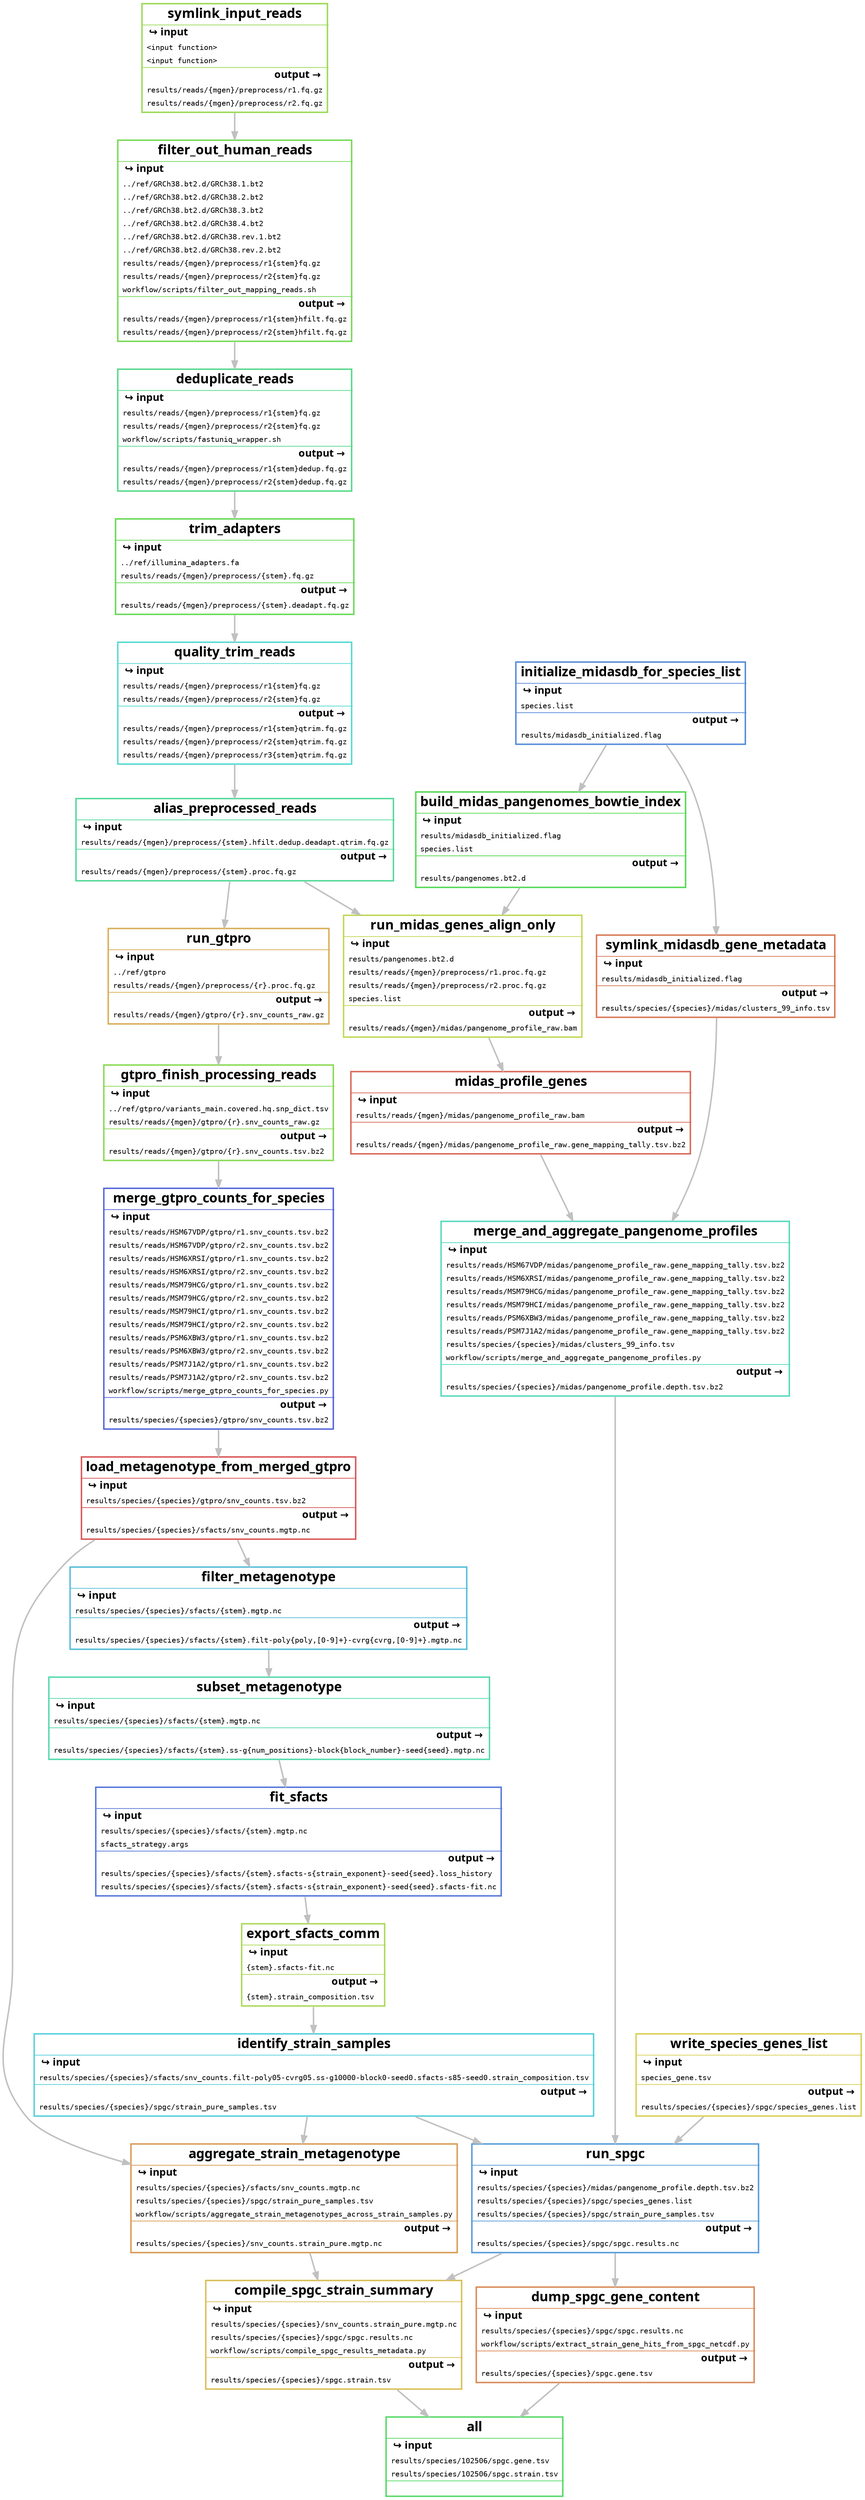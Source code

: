 digraph snakemake_dag {
    graph[bgcolor=white, margin=0];
    node[shape=box, style=rounded, fontname=sans,                 fontsize=10, penwidth=2];
    edge[penwidth=2, color=grey];
0 [ shape=none, margin=0, label=<<table border="2" color="#57D968" cellspacing="3" cellborder="0">
<tr><td>
<b><font point-size="18">all</font></b>
</td></tr>
<hr/>
<tr><td align="left"> <b><font point-size="14">&#8618; input</font></b> </td></tr>
<tr>
<td align="left"><font face="monospace">results/species/102506/spgc.gene.tsv</font></td>
</tr>
<tr>
<td align="left"><font face="monospace">results/species/102506/spgc.strain.tsv</font></td>
</tr>
<hr/>
<tr><td align="right">  </td> </tr>
</table>>]
1 [ shape=none, margin=0, label=<<table border="2" color="#D9BF57" cellspacing="3" cellborder="0">
<tr><td>
<b><font point-size="18">compile_spgc_strain_summary</font></b>
</td></tr>
<hr/>
<tr><td align="left"> <b><font point-size="14">&#8618; input</font></b> </td></tr>
<tr>
<td align="left"><font face="monospace">results/species/{species}/snv_counts.strain_pure.mgtp.nc</font></td>
</tr>
<tr>
<td align="left"><font face="monospace">results/species/{species}/spgc/spgc.results.nc</font></td>
</tr>
<tr>
<td align="left"><font face="monospace">workflow/scripts/compile_spgc_results_metadata.py</font></td>
</tr>
<hr/>
<tr><td align="right"> <b><font point-size="14">output &rarr;</font></b> </td> </tr>
<tr>
<td align="left"><font face="monospace">results/species/{species}/spgc.strain.tsv</font></td></tr>
</table>>]
2 [ shape=none, margin=0, label=<<table border="2" color="#D99C57" cellspacing="3" cellborder="0">
<tr><td>
<b><font point-size="18">aggregate_strain_metagenotype</font></b>
</td></tr>
<hr/>
<tr><td align="left"> <b><font point-size="14">&#8618; input</font></b> </td></tr>
<tr>
<td align="left"><font face="monospace">results/species/{species}/sfacts/snv_counts.mgtp.nc</font></td>
</tr>
<tr>
<td align="left"><font face="monospace">results/species/{species}/spgc/strain_pure_samples.tsv</font></td>
</tr>
<tr>
<td align="left"><font face="monospace">workflow/scripts/aggregate_strain_metagenotypes_across_strain_samples.py</font></td>
</tr>
<hr/>
<tr><td align="right"> <b><font point-size="14">output &rarr;</font></b> </td> </tr>
<tr>
<td align="left"><font face="monospace">results/species/{species}/snv_counts.strain_pure.mgtp.nc</font></td></tr>
</table>>]
3 [ shape=none, margin=0, label=<<table border="2" color="#D95757" cellspacing="3" cellborder="0">
<tr><td>
<b><font point-size="18">load_metagenotype_from_merged_gtpro</font></b>
</td></tr>
<hr/>
<tr><td align="left"> <b><font point-size="14">&#8618; input</font></b> </td></tr>
<tr>
<td align="left"><font face="monospace">results/species/{species}/gtpro/snv_counts.tsv.bz2</font></td>
</tr>
<hr/>
<tr><td align="right"> <b><font point-size="14">output &rarr;</font></b> </td> </tr>
<tr>
<td align="left"><font face="monospace">results/species/{species}/sfacts/snv_counts.mgtp.nc</font></td></tr>
</table>>]
4 [ shape=none, margin=0, label=<<table border="2" color="#5768D9" cellspacing="3" cellborder="0">
<tr><td>
<b><font point-size="18">merge_gtpro_counts_for_species</font></b>
</td></tr>
<hr/>
<tr><td align="left"> <b><font point-size="14">&#8618; input</font></b> </td></tr>
<tr>
<td align="left"><font face="monospace">results/reads/HSM67VDP/gtpro/r1.snv_counts.tsv.bz2</font></td>
</tr>
<tr>
<td align="left"><font face="monospace">results/reads/HSM67VDP/gtpro/r2.snv_counts.tsv.bz2</font></td>
</tr>
<tr>
<td align="left"><font face="monospace">results/reads/HSM6XRSI/gtpro/r1.snv_counts.tsv.bz2</font></td>
</tr>
<tr>
<td align="left"><font face="monospace">results/reads/HSM6XRSI/gtpro/r2.snv_counts.tsv.bz2</font></td>
</tr>
<tr>
<td align="left"><font face="monospace">results/reads/MSM79HCG/gtpro/r1.snv_counts.tsv.bz2</font></td>
</tr>
<tr>
<td align="left"><font face="monospace">results/reads/MSM79HCG/gtpro/r2.snv_counts.tsv.bz2</font></td>
</tr>
<tr>
<td align="left"><font face="monospace">results/reads/MSM79HCI/gtpro/r1.snv_counts.tsv.bz2</font></td>
</tr>
<tr>
<td align="left"><font face="monospace">results/reads/MSM79HCI/gtpro/r2.snv_counts.tsv.bz2</font></td>
</tr>
<tr>
<td align="left"><font face="monospace">results/reads/PSM6XBW3/gtpro/r1.snv_counts.tsv.bz2</font></td>
</tr>
<tr>
<td align="left"><font face="monospace">results/reads/PSM6XBW3/gtpro/r2.snv_counts.tsv.bz2</font></td>
</tr>
<tr>
<td align="left"><font face="monospace">results/reads/PSM7J1A2/gtpro/r1.snv_counts.tsv.bz2</font></td>
</tr>
<tr>
<td align="left"><font face="monospace">results/reads/PSM7J1A2/gtpro/r2.snv_counts.tsv.bz2</font></td>
</tr>
<tr>
<td align="left"><font face="monospace">workflow/scripts/merge_gtpro_counts_for_species.py</font></td>
</tr>
<hr/>
<tr><td align="right"> <b><font point-size="14">output &rarr;</font></b> </td> </tr>
<tr>
<td align="left"><font face="monospace">results/species/{species}/gtpro/snv_counts.tsv.bz2</font></td></tr>
</table>>]
5 [ shape=none, margin=0, label=<<table border="2" color="#8BD957" cellspacing="3" cellborder="0">
<tr><td>
<b><font point-size="18">gtpro_finish_processing_reads</font></b>
</td></tr>
<hr/>
<tr><td align="left"> <b><font point-size="14">&#8618; input</font></b> </td></tr>
<tr>
<td align="left"><font face="monospace">../ref/gtpro/variants_main.covered.hq.snp_dict.tsv</font></td>
</tr>
<tr>
<td align="left"><font face="monospace">results/reads/{mgen}/gtpro/{r}.snv_counts_raw.gz</font></td>
</tr>
<hr/>
<tr><td align="right"> <b><font point-size="14">output &rarr;</font></b> </td> </tr>
<tr>
<td align="left"><font face="monospace">results/reads/{mgen}/gtpro/{r}.snv_counts.tsv.bz2</font></td></tr>
</table>>]
6 [ shape=none, margin=0, label=<<table border="2" color="#D9AD57" cellspacing="3" cellborder="0">
<tr><td>
<b><font point-size="18">run_gtpro</font></b>
</td></tr>
<hr/>
<tr><td align="left"> <b><font point-size="14">&#8618; input</font></b> </td></tr>
<tr>
<td align="left"><font face="monospace">../ref/gtpro</font></td>
</tr>
<tr>
<td align="left"><font face="monospace">results/reads/{mgen}/preprocess/{r}.proc.fq.gz</font></td>
</tr>
<hr/>
<tr><td align="right"> <b><font point-size="14">output &rarr;</font></b> </td> </tr>
<tr>
<td align="left"><font face="monospace">results/reads/{mgen}/gtpro/{r}.snv_counts_raw.gz</font></td></tr>
</table>>]
7 [ shape=none, margin=0, label=<<table border="2" color="#57D99C" cellspacing="3" cellborder="0">
<tr><td>
<b><font point-size="18">alias_preprocessed_reads</font></b>
</td></tr>
<hr/>
<tr><td align="left"> <b><font point-size="14">&#8618; input</font></b> </td></tr>
<tr>
<td align="left"><font face="monospace">results/reads/{mgen}/preprocess/{stem}.hfilt.dedup.deadapt.qtrim.fq.gz</font></td>
</tr>
<hr/>
<tr><td align="right"> <b><font point-size="14">output &rarr;</font></b> </td> </tr>
<tr>
<td align="left"><font face="monospace">results/reads/{mgen}/preprocess/{stem}.proc.fq.gz</font></td></tr>
</table>>]
8 [ shape=none, margin=0, label=<<table border="2" color="#57D9D0" cellspacing="3" cellborder="0">
<tr><td>
<b><font point-size="18">quality_trim_reads</font></b>
</td></tr>
<hr/>
<tr><td align="left"> <b><font point-size="14">&#8618; input</font></b> </td></tr>
<tr>
<td align="left"><font face="monospace">results/reads/{mgen}/preprocess/r1{stem}fq.gz</font></td>
</tr>
<tr>
<td align="left"><font face="monospace">results/reads/{mgen}/preprocess/r2{stem}fq.gz</font></td>
</tr>
<hr/>
<tr><td align="right"> <b><font point-size="14">output &rarr;</font></b> </td> </tr>
<tr>
<td align="left"><font face="monospace">results/reads/{mgen}/preprocess/r1{stem}qtrim.fq.gz</font></td></tr>
<tr>
<td align="left"><font face="monospace">results/reads/{mgen}/preprocess/r2{stem}qtrim.fq.gz</font></td></tr>
<tr>
<td align="left"><font face="monospace">results/reads/{mgen}/preprocess/r3{stem}qtrim.fq.gz</font></td></tr>
</table>>]
9 [ shape=none, margin=0, label=<<table border="2" color="#68D957" cellspacing="3" cellborder="0">
<tr><td>
<b><font point-size="18">trim_adapters</font></b>
</td></tr>
<hr/>
<tr><td align="left"> <b><font point-size="14">&#8618; input</font></b> </td></tr>
<tr>
<td align="left"><font face="monospace">../ref/illumina_adapters.fa</font></td>
</tr>
<tr>
<td align="left"><font face="monospace">results/reads/{mgen}/preprocess/{stem}.fq.gz</font></td>
</tr>
<hr/>
<tr><td align="right"> <b><font point-size="14">output &rarr;</font></b> </td> </tr>
<tr>
<td align="left"><font face="monospace">results/reads/{mgen}/preprocess/{stem}.deadapt.fq.gz</font></td></tr>
</table>>]
10 [ shape=none, margin=0, label=<<table border="2" color="#57D98B" cellspacing="3" cellborder="0">
<tr><td>
<b><font point-size="18">deduplicate_reads</font></b>
</td></tr>
<hr/>
<tr><td align="left"> <b><font point-size="14">&#8618; input</font></b> </td></tr>
<tr>
<td align="left"><font face="monospace">results/reads/{mgen}/preprocess/r1{stem}fq.gz</font></td>
</tr>
<tr>
<td align="left"><font face="monospace">results/reads/{mgen}/preprocess/r2{stem}fq.gz</font></td>
</tr>
<tr>
<td align="left"><font face="monospace">workflow/scripts/fastuniq_wrapper.sh</font></td>
</tr>
<hr/>
<tr><td align="right"> <b><font point-size="14">output &rarr;</font></b> </td> </tr>
<tr>
<td align="left"><font face="monospace">results/reads/{mgen}/preprocess/r1{stem}dedup.fq.gz</font></td></tr>
<tr>
<td align="left"><font face="monospace">results/reads/{mgen}/preprocess/r2{stem}dedup.fq.gz</font></td></tr>
</table>>]
11 [ shape=none, margin=0, label=<<table border="2" color="#79D957" cellspacing="3" cellborder="0">
<tr><td>
<b><font point-size="18">filter_out_human_reads</font></b>
</td></tr>
<hr/>
<tr><td align="left"> <b><font point-size="14">&#8618; input</font></b> </td></tr>
<tr>
<td align="left"><font face="monospace">../ref/GRCh38.bt2.d/GRCh38.1.bt2</font></td>
</tr>
<tr>
<td align="left"><font face="monospace">../ref/GRCh38.bt2.d/GRCh38.2.bt2</font></td>
</tr>
<tr>
<td align="left"><font face="monospace">../ref/GRCh38.bt2.d/GRCh38.3.bt2</font></td>
</tr>
<tr>
<td align="left"><font face="monospace">../ref/GRCh38.bt2.d/GRCh38.4.bt2</font></td>
</tr>
<tr>
<td align="left"><font face="monospace">../ref/GRCh38.bt2.d/GRCh38.rev.1.bt2</font></td>
</tr>
<tr>
<td align="left"><font face="monospace">../ref/GRCh38.bt2.d/GRCh38.rev.2.bt2</font></td>
</tr>
<tr>
<td align="left"><font face="monospace">results/reads/{mgen}/preprocess/r1{stem}fq.gz</font></td>
</tr>
<tr>
<td align="left"><font face="monospace">results/reads/{mgen}/preprocess/r2{stem}fq.gz</font></td>
</tr>
<tr>
<td align="left"><font face="monospace">workflow/scripts/filter_out_mapping_reads.sh</font></td>
</tr>
<hr/>
<tr><td align="right"> <b><font point-size="14">output &rarr;</font></b> </td> </tr>
<tr>
<td align="left"><font face="monospace">results/reads/{mgen}/preprocess/r1{stem}hfilt.fq.gz</font></td></tr>
<tr>
<td align="left"><font face="monospace">results/reads/{mgen}/preprocess/r2{stem}hfilt.fq.gz</font></td></tr>
</table>>]
12 [ shape=none, margin=0, label=<<table border="2" color="#9CD957" cellspacing="3" cellborder="0">
<tr><td>
<b><font point-size="18">symlink_input_reads</font></b>
</td></tr>
<hr/>
<tr><td align="left"> <b><font point-size="14">&#8618; input</font></b> </td></tr>
<tr>
<td align="left"><font face="monospace">&lt;input function&gt;</font></td>
</tr>
<tr>
<td align="left"><font face="monospace">&lt;input function&gt;</font></td>
</tr>
<hr/>
<tr><td align="right"> <b><font point-size="14">output &rarr;</font></b> </td> </tr>
<tr>
<td align="left"><font face="monospace">results/reads/{mgen}/preprocess/r1.fq.gz</font></td></tr>
<tr>
<td align="left"><font face="monospace">results/reads/{mgen}/preprocess/r2.fq.gz</font></td></tr>
</table>>]
13 [ shape=none, margin=0, label=<<table border="2" color="#57D0D9" cellspacing="3" cellborder="0">
<tr><td>
<b><font point-size="18">identify_strain_samples</font></b>
</td></tr>
<hr/>
<tr><td align="left"> <b><font point-size="14">&#8618; input</font></b> </td></tr>
<tr>
<td align="left"><font face="monospace">results/species/{species}/sfacts/snv_counts.filt-poly05-cvrg05.ss-g10000-block0-seed0.sfacts-s85-seed0.strain_composition.tsv</font></td>
</tr>
<hr/>
<tr><td align="right"> <b><font point-size="14">output &rarr;</font></b> </td> </tr>
<tr>
<td align="left"><font face="monospace">results/species/{species}/spgc/strain_pure_samples.tsv</font></td></tr>
</table>>]
14 [ shape=none, margin=0, label=<<table border="2" color="#ADD957" cellspacing="3" cellborder="0">
<tr><td>
<b><font point-size="18">export_sfacts_comm</font></b>
</td></tr>
<hr/>
<tr><td align="left"> <b><font point-size="14">&#8618; input</font></b> </td></tr>
<tr>
<td align="left"><font face="monospace">{stem}.sfacts-fit.nc</font></td>
</tr>
<hr/>
<tr><td align="right"> <b><font point-size="14">output &rarr;</font></b> </td> </tr>
<tr>
<td align="left"><font face="monospace">{stem}.strain_composition.tsv</font></td></tr>
</table>>]
15 [ shape=none, margin=0, label=<<table border="2" color="#5779D9" cellspacing="3" cellborder="0">
<tr><td>
<b><font point-size="18">fit_sfacts</font></b>
</td></tr>
<hr/>
<tr><td align="left"> <b><font point-size="14">&#8618; input</font></b> </td></tr>
<tr>
<td align="left"><font face="monospace">results/species/{species}/sfacts/{stem}.mgtp.nc</font></td>
</tr>
<tr>
<td align="left"><font face="monospace">sfacts_strategy.args</font></td>
</tr>
<hr/>
<tr><td align="right"> <b><font point-size="14">output &rarr;</font></b> </td> </tr>
<tr>
<td align="left"><font face="monospace">results/species/{species}/sfacts/{stem}.sfacts-s{strain_exponent}-seed{seed}.loss_history</font></td></tr>
<tr>
<td align="left"><font face="monospace">results/species/{species}/sfacts/{stem}.sfacts-s{strain_exponent}-seed{seed}.sfacts-fit.nc</font></td></tr>
</table>>]
16 [ shape=none, margin=0, label=<<table border="2" color="#57D9AD" cellspacing="3" cellborder="0">
<tr><td>
<b><font point-size="18">subset_metagenotype</font></b>
</td></tr>
<hr/>
<tr><td align="left"> <b><font point-size="14">&#8618; input</font></b> </td></tr>
<tr>
<td align="left"><font face="monospace">results/species/{species}/sfacts/{stem}.mgtp.nc</font></td>
</tr>
<hr/>
<tr><td align="right"> <b><font point-size="14">output &rarr;</font></b> </td> </tr>
<tr>
<td align="left"><font face="monospace">results/species/{species}/sfacts/{stem}.ss-g{num_positions}-block{block_number}-seed{seed}.mgtp.nc</font></td></tr>
</table>>]
17 [ shape=none, margin=0, label=<<table border="2" color="#57BFD9" cellspacing="3" cellborder="0">
<tr><td>
<b><font point-size="18">filter_metagenotype</font></b>
</td></tr>
<hr/>
<tr><td align="left"> <b><font point-size="14">&#8618; input</font></b> </td></tr>
<tr>
<td align="left"><font face="monospace">results/species/{species}/sfacts/{stem}.mgtp.nc</font></td>
</tr>
<hr/>
<tr><td align="right"> <b><font point-size="14">output &rarr;</font></b> </td> </tr>
<tr>
<td align="left"><font face="monospace">results/species/{species}/sfacts/{stem}.filt-poly{poly,[0-9]+}-cvrg{cvrg,[0-9]+}.mgtp.nc</font></td></tr>
</table>>]
18 [ shape=none, margin=0, label=<<table border="2" color="#579CD9" cellspacing="3" cellborder="0">
<tr><td>
<b><font point-size="18">run_spgc</font></b>
</td></tr>
<hr/>
<tr><td align="left"> <b><font point-size="14">&#8618; input</font></b> </td></tr>
<tr>
<td align="left"><font face="monospace">results/species/{species}/midas/pangenome_profile.depth.tsv.bz2</font></td>
</tr>
<tr>
<td align="left"><font face="monospace">results/species/{species}/spgc/species_genes.list</font></td>
</tr>
<tr>
<td align="left"><font face="monospace">results/species/{species}/spgc/strain_pure_samples.tsv</font></td>
</tr>
<hr/>
<tr><td align="right"> <b><font point-size="14">output &rarr;</font></b> </td> </tr>
<tr>
<td align="left"><font face="monospace">results/species/{species}/spgc/spgc.results.nc</font></td></tr>
</table>>]
19 [ shape=none, margin=0, label=<<table border="2" color="#57D9BF" cellspacing="3" cellborder="0">
<tr><td>
<b><font point-size="18">merge_and_aggregate_pangenome_profiles</font></b>
</td></tr>
<hr/>
<tr><td align="left"> <b><font point-size="14">&#8618; input</font></b> </td></tr>
<tr>
<td align="left"><font face="monospace">results/reads/HSM67VDP/midas/pangenome_profile_raw.gene_mapping_tally.tsv.bz2</font></td>
</tr>
<tr>
<td align="left"><font face="monospace">results/reads/HSM6XRSI/midas/pangenome_profile_raw.gene_mapping_tally.tsv.bz2</font></td>
</tr>
<tr>
<td align="left"><font face="monospace">results/reads/MSM79HCG/midas/pangenome_profile_raw.gene_mapping_tally.tsv.bz2</font></td>
</tr>
<tr>
<td align="left"><font face="monospace">results/reads/MSM79HCI/midas/pangenome_profile_raw.gene_mapping_tally.tsv.bz2</font></td>
</tr>
<tr>
<td align="left"><font face="monospace">results/reads/PSM6XBW3/midas/pangenome_profile_raw.gene_mapping_tally.tsv.bz2</font></td>
</tr>
<tr>
<td align="left"><font face="monospace">results/reads/PSM7J1A2/midas/pangenome_profile_raw.gene_mapping_tally.tsv.bz2</font></td>
</tr>
<tr>
<td align="left"><font face="monospace">results/species/{species}/midas/clusters_99_info.tsv</font></td>
</tr>
<tr>
<td align="left"><font face="monospace">workflow/scripts/merge_and_aggregate_pangenome_profiles.py</font></td>
</tr>
<hr/>
<tr><td align="right"> <b><font point-size="14">output &rarr;</font></b> </td> </tr>
<tr>
<td align="left"><font face="monospace">results/species/{species}/midas/pangenome_profile.depth.tsv.bz2</font></td></tr>
</table>>]
20 [ shape=none, margin=0, label=<<table border="2" color="#D96857" cellspacing="3" cellborder="0">
<tr><td>
<b><font point-size="18">midas_profile_genes</font></b>
</td></tr>
<hr/>
<tr><td align="left"> <b><font point-size="14">&#8618; input</font></b> </td></tr>
<tr>
<td align="left"><font face="monospace">results/reads/{mgen}/midas/pangenome_profile_raw.bam</font></td>
</tr>
<hr/>
<tr><td align="right"> <b><font point-size="14">output &rarr;</font></b> </td> </tr>
<tr>
<td align="left"><font face="monospace">results/reads/{mgen}/midas/pangenome_profile_raw.gene_mapping_tally.tsv.bz2</font></td></tr>
</table>>]
21 [ shape=none, margin=0, label=<<table border="2" color="#BFD957" cellspacing="3" cellborder="0">
<tr><td>
<b><font point-size="18">run_midas_genes_align_only</font></b>
</td></tr>
<hr/>
<tr><td align="left"> <b><font point-size="14">&#8618; input</font></b> </td></tr>
<tr>
<td align="left"><font face="monospace">results/pangenomes.bt2.d</font></td>
</tr>
<tr>
<td align="left"><font face="monospace">results/reads/{mgen}/preprocess/r1.proc.fq.gz</font></td>
</tr>
<tr>
<td align="left"><font face="monospace">results/reads/{mgen}/preprocess/r2.proc.fq.gz</font></td>
</tr>
<tr>
<td align="left"><font face="monospace">species.list</font></td>
</tr>
<hr/>
<tr><td align="right"> <b><font point-size="14">output &rarr;</font></b> </td> </tr>
<tr>
<td align="left"><font face="monospace">results/reads/{mgen}/midas/pangenome_profile_raw.bam</font></td></tr>
</table>>]
22 [ shape=none, margin=0, label=<<table border="2" color="#57D957" cellspacing="3" cellborder="0">
<tr><td>
<b><font point-size="18">build_midas_pangenomes_bowtie_index</font></b>
</td></tr>
<hr/>
<tr><td align="left"> <b><font point-size="14">&#8618; input</font></b> </td></tr>
<tr>
<td align="left"><font face="monospace">results/midasdb_initialized.flag</font></td>
</tr>
<tr>
<td align="left"><font face="monospace">species.list</font></td>
</tr>
<hr/>
<tr><td align="right"> <b><font point-size="14">output &rarr;</font></b> </td> </tr>
<tr>
<td align="left"><font face="monospace">results/pangenomes.bt2.d</font></td></tr>
</table>>]
23 [ shape=none, margin=0, label=<<table border="2" color="#578BD9" cellspacing="3" cellborder="0">
<tr><td>
<b><font point-size="18">initialize_midasdb_for_species_list</font></b>
</td></tr>
<hr/>
<tr><td align="left"> <b><font point-size="14">&#8618; input</font></b> </td></tr>
<tr>
<td align="left"><font face="monospace">species.list</font></td>
</tr>
<hr/>
<tr><td align="right"> <b><font point-size="14">output &rarr;</font></b> </td> </tr>
<tr>
<td align="left"><font face="monospace">results/midasdb_initialized.flag</font></td></tr>
</table>>]
24 [ shape=none, margin=0, label=<<table border="2" color="#D97957" cellspacing="3" cellborder="0">
<tr><td>
<b><font point-size="18">symlink_midasdb_gene_metadata</font></b>
</td></tr>
<hr/>
<tr><td align="left"> <b><font point-size="14">&#8618; input</font></b> </td></tr>
<tr>
<td align="left"><font face="monospace">results/midasdb_initialized.flag</font></td>
</tr>
<hr/>
<tr><td align="right"> <b><font point-size="14">output &rarr;</font></b> </td> </tr>
<tr>
<td align="left"><font face="monospace">results/species/{species}/midas/clusters_99_info.tsv</font></td></tr>
</table>>]
25 [ shape=none, margin=0, label=<<table border="2" color="#D9D057" cellspacing="3" cellborder="0">
<tr><td>
<b><font point-size="18">write_species_genes_list</font></b>
</td></tr>
<hr/>
<tr><td align="left"> <b><font point-size="14">&#8618; input</font></b> </td></tr>
<tr>
<td align="left"><font face="monospace">species_gene.tsv</font></td>
</tr>
<hr/>
<tr><td align="right"> <b><font point-size="14">output &rarr;</font></b> </td> </tr>
<tr>
<td align="left"><font face="monospace">results/species/{species}/spgc/species_genes.list</font></td></tr>
</table>>]
26 [ shape=none, margin=0, label=<<table border="2" color="#D98B57" cellspacing="3" cellborder="0">
<tr><td>
<b><font point-size="18">dump_spgc_gene_content</font></b>
</td></tr>
<hr/>
<tr><td align="left"> <b><font point-size="14">&#8618; input</font></b> </td></tr>
<tr>
<td align="left"><font face="monospace">results/species/{species}/spgc/spgc.results.nc</font></td>
</tr>
<tr>
<td align="left"><font face="monospace">workflow/scripts/extract_strain_gene_hits_from_spgc_netcdf.py</font></td>
</tr>
<hr/>
<tr><td align="right"> <b><font point-size="14">output &rarr;</font></b> </td> </tr>
<tr>
<td align="left"><font face="monospace">results/species/{species}/spgc.gene.tsv</font></td></tr>
</table>>]
	1 -> 0
	26 -> 0
	18 -> 1
	2 -> 1
	3 -> 2
	13 -> 2
	4 -> 3
	5 -> 4
	6 -> 5
	7 -> 6
	8 -> 7
	9 -> 8
	10 -> 9
	11 -> 10
	12 -> 11
	14 -> 13
	15 -> 14
	16 -> 15
	17 -> 16
	3 -> 17
	19 -> 18
	13 -> 18
	25 -> 18
	20 -> 19
	24 -> 19
	21 -> 20
	22 -> 21
	7 -> 21
	23 -> 22
	23 -> 24
	18 -> 26
}            
